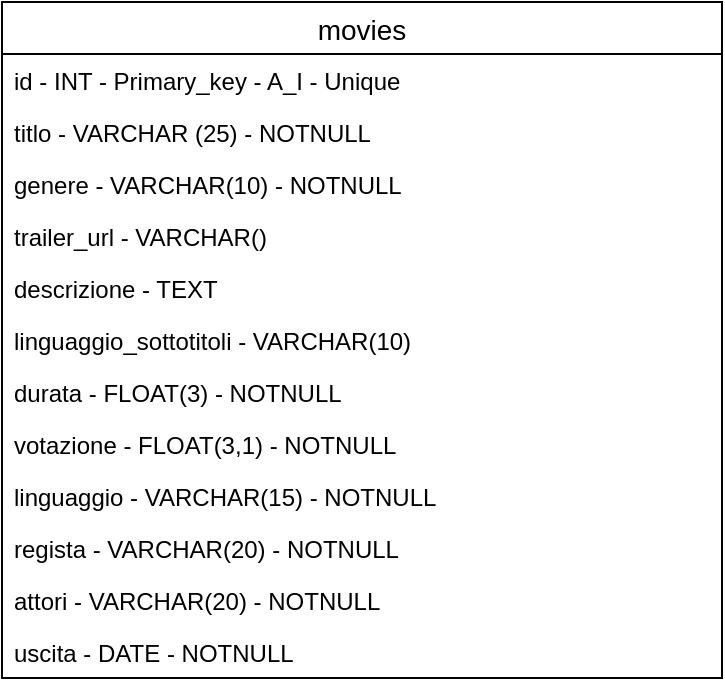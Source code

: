 <mxfile version="13.1.3" type="device"><diagram id="L7lMpRCUiYcHIjw7fCQh" name="Page-1"><mxGraphModel dx="417" dy="450" grid="1" gridSize="10" guides="1" tooltips="1" connect="1" arrows="1" fold="1" page="1" pageScale="1" pageWidth="827" pageHeight="1169" math="0" shadow="0"><root><mxCell id="0"/><mxCell id="1" parent="0"/><mxCell id="R4LsjKqi4_xNUp5Z7qaY-1" value="movies" style="swimlane;fontStyle=0;childLayout=stackLayout;horizontal=1;startSize=26;horizontalStack=0;resizeParent=1;resizeParentMax=0;resizeLast=0;collapsible=1;marginBottom=0;align=center;fontSize=14;" vertex="1" parent="1"><mxGeometry x="80" y="40" width="360" height="338" as="geometry"/></mxCell><mxCell id="R4LsjKqi4_xNUp5Z7qaY-3" value="id - INT - Primary_key - A_I - Unique" style="text;strokeColor=none;fillColor=none;spacingLeft=4;spacingRight=4;overflow=hidden;rotatable=0;points=[[0,0.5],[1,0.5]];portConstraint=eastwest;fontSize=12;" vertex="1" parent="R4LsjKqi4_xNUp5Z7qaY-1"><mxGeometry y="26" width="360" height="26" as="geometry"/></mxCell><mxCell id="R4LsjKqi4_xNUp5Z7qaY-2" value="titlo - VARCHAR (25) - NOTNULL" style="text;strokeColor=none;fillColor=none;spacingLeft=4;spacingRight=4;overflow=hidden;rotatable=0;points=[[0,0.5],[1,0.5]];portConstraint=eastwest;fontSize=12;" vertex="1" parent="R4LsjKqi4_xNUp5Z7qaY-1"><mxGeometry y="52" width="360" height="26" as="geometry"/></mxCell><mxCell id="R4LsjKqi4_xNUp5Z7qaY-8" value="genere - VARCHAR(10) - NOTNULL" style="text;strokeColor=none;fillColor=none;spacingLeft=4;spacingRight=4;overflow=hidden;rotatable=0;points=[[0,0.5],[1,0.5]];portConstraint=eastwest;fontSize=12;" vertex="1" parent="R4LsjKqi4_xNUp5Z7qaY-1"><mxGeometry y="78" width="360" height="26" as="geometry"/></mxCell><mxCell id="R4LsjKqi4_xNUp5Z7qaY-9" value="trailer_url - VARCHAR()" style="text;strokeColor=none;fillColor=none;spacingLeft=4;spacingRight=4;overflow=hidden;rotatable=0;points=[[0,0.5],[1,0.5]];portConstraint=eastwest;fontSize=12;" vertex="1" parent="R4LsjKqi4_xNUp5Z7qaY-1"><mxGeometry y="104" width="360" height="26" as="geometry"/></mxCell><mxCell id="R4LsjKqi4_xNUp5Z7qaY-4" value="descrizione - TEXT" style="text;strokeColor=none;fillColor=none;spacingLeft=4;spacingRight=4;overflow=hidden;rotatable=0;points=[[0,0.5],[1,0.5]];portConstraint=eastwest;fontSize=12;" vertex="1" parent="R4LsjKqi4_xNUp5Z7qaY-1"><mxGeometry y="130" width="360" height="26" as="geometry"/></mxCell><mxCell id="R4LsjKqi4_xNUp5Z7qaY-11" value="linguaggio_sottotitoli - VARCHAR(10)" style="text;strokeColor=none;fillColor=none;spacingLeft=4;spacingRight=4;overflow=hidden;rotatable=0;points=[[0,0.5],[1,0.5]];portConstraint=eastwest;fontSize=12;" vertex="1" parent="R4LsjKqi4_xNUp5Z7qaY-1"><mxGeometry y="156" width="360" height="26" as="geometry"/></mxCell><mxCell id="R4LsjKqi4_xNUp5Z7qaY-7" value="durata - FLOAT(3) - NOTNULL" style="text;strokeColor=none;fillColor=none;spacingLeft=4;spacingRight=4;overflow=hidden;rotatable=0;points=[[0,0.5],[1,0.5]];portConstraint=eastwest;fontSize=12;" vertex="1" parent="R4LsjKqi4_xNUp5Z7qaY-1"><mxGeometry y="182" width="360" height="26" as="geometry"/></mxCell><mxCell id="R4LsjKqi4_xNUp5Z7qaY-5" value="votazione - FLOAT(3,1) - NOTNULL" style="text;strokeColor=none;fillColor=none;spacingLeft=4;spacingRight=4;overflow=hidden;rotatable=0;points=[[0,0.5],[1,0.5]];portConstraint=eastwest;fontSize=12;" vertex="1" parent="R4LsjKqi4_xNUp5Z7qaY-1"><mxGeometry y="208" width="360" height="26" as="geometry"/></mxCell><mxCell id="R4LsjKqi4_xNUp5Z7qaY-10" value="linguaggio - VARCHAR(15) - NOTNULL" style="text;strokeColor=none;fillColor=none;spacingLeft=4;spacingRight=4;overflow=hidden;rotatable=0;points=[[0,0.5],[1,0.5]];portConstraint=eastwest;fontSize=12;" vertex="1" parent="R4LsjKqi4_xNUp5Z7qaY-1"><mxGeometry y="234" width="360" height="26" as="geometry"/></mxCell><mxCell id="R4LsjKqi4_xNUp5Z7qaY-13" value="regista - VARCHAR(20) - NOTNULL" style="text;strokeColor=none;fillColor=none;spacingLeft=4;spacingRight=4;overflow=hidden;rotatable=0;points=[[0,0.5],[1,0.5]];portConstraint=eastwest;fontSize=12;" vertex="1" parent="R4LsjKqi4_xNUp5Z7qaY-1"><mxGeometry y="260" width="360" height="26" as="geometry"/></mxCell><mxCell id="R4LsjKqi4_xNUp5Z7qaY-14" value="attori - VARCHAR(20) - NOTNULL" style="text;strokeColor=none;fillColor=none;spacingLeft=4;spacingRight=4;overflow=hidden;rotatable=0;points=[[0,0.5],[1,0.5]];portConstraint=eastwest;fontSize=12;" vertex="1" parent="R4LsjKqi4_xNUp5Z7qaY-1"><mxGeometry y="286" width="360" height="26" as="geometry"/></mxCell><mxCell id="R4LsjKqi4_xNUp5Z7qaY-6" value="uscita - DATE - NOTNULL" style="text;strokeColor=none;fillColor=none;spacingLeft=4;spacingRight=4;overflow=hidden;rotatable=0;points=[[0,0.5],[1,0.5]];portConstraint=eastwest;fontSize=12;" vertex="1" parent="R4LsjKqi4_xNUp5Z7qaY-1"><mxGeometry y="312" width="360" height="26" as="geometry"/></mxCell></root></mxGraphModel></diagram></mxfile>